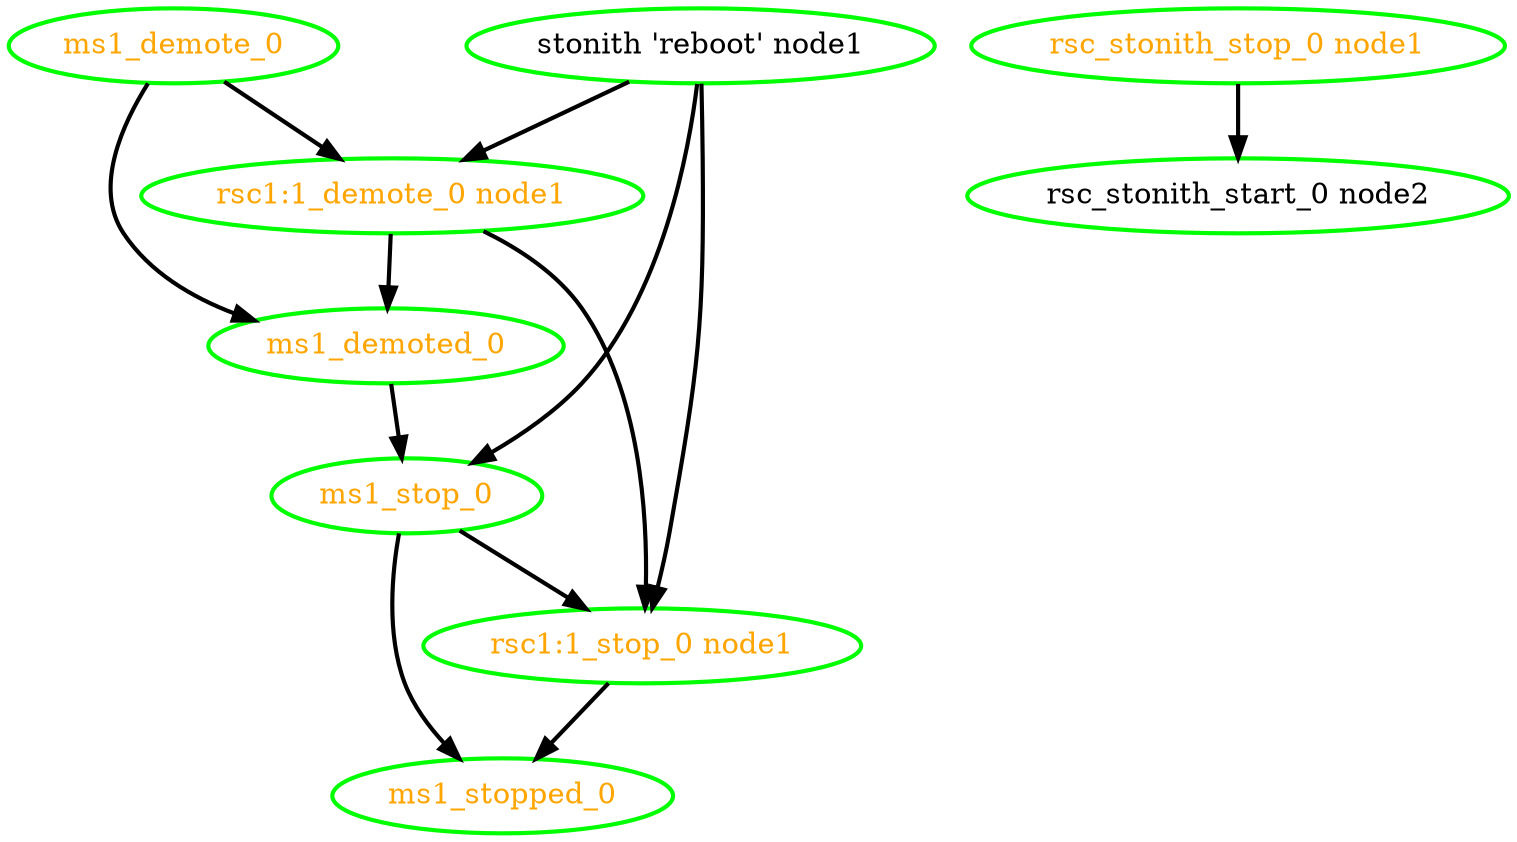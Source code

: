 digraph "g" {
"ms1_demote_0" -> "ms1_demoted_0" [ style = bold]
"ms1_demote_0" -> "rsc1:1_demote_0 node1" [ style = bold]
"ms1_demote_0" [ style=bold color="green" fontcolor="orange"]
"ms1_demoted_0" -> "ms1_stop_0" [ style = bold]
"ms1_demoted_0" [ style=bold color="green" fontcolor="orange"]
"ms1_stop_0" -> "ms1_stopped_0" [ style = bold]
"ms1_stop_0" -> "rsc1:1_stop_0 node1" [ style = bold]
"ms1_stop_0" [ style=bold color="green" fontcolor="orange"]
"ms1_stopped_0" [ style=bold color="green" fontcolor="orange"]
"rsc1:1_demote_0 node1" -> "ms1_demoted_0" [ style = bold]
"rsc1:1_demote_0 node1" -> "rsc1:1_stop_0 node1" [ style = bold]
"rsc1:1_demote_0 node1" [ style=bold color="green" fontcolor="orange"]
"rsc1:1_stop_0 node1" -> "ms1_stopped_0" [ style = bold]
"rsc1:1_stop_0 node1" [ style=bold color="green" fontcolor="orange"]
"rsc_stonith_start_0 node2" [ style=bold color="green" fontcolor="black"]
"rsc_stonith_stop_0 node1" -> "rsc_stonith_start_0 node2" [ style = bold]
"rsc_stonith_stop_0 node1" [ style=bold color="green" fontcolor="orange"]
"stonith 'reboot' node1" -> "ms1_stop_0" [ style = bold]
"stonith 'reboot' node1" -> "rsc1:1_demote_0 node1" [ style = bold]
"stonith 'reboot' node1" -> "rsc1:1_stop_0 node1" [ style = bold]
"stonith 'reboot' node1" [ style=bold color="green" fontcolor="black"]
}
